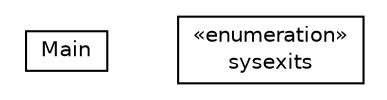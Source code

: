 #!/usr/local/bin/dot
#
# Class diagram 
# Generated by UMLGraph version R5_6-24-gf6e263 (http://www.umlgraph.org/)
#

digraph G {
	edge [fontname="Helvetica",fontsize=10,labelfontname="Helvetica",labelfontsize=10];
	node [fontname="Helvetica",fontsize=10,shape=plaintext];
	nodesep=0.25;
	ranksep=0.5;
	// nl.b3p.brmo.commandline.Main
	c0 [label=<<table title="nl.b3p.brmo.commandline.Main" border="0" cellborder="1" cellspacing="0" cellpadding="2" port="p" href="./Main.html">
		<tr><td><table border="0" cellspacing="0" cellpadding="1">
<tr><td align="center" balign="center"> Main </td></tr>
		</table></td></tr>
		</table>>, URL="./Main.html", fontname="Helvetica", fontcolor="black", fontsize=10.0];
	// nl.b3p.brmo.commandline.Main.sysexits
	c1 [label=<<table title="nl.b3p.brmo.commandline.Main.sysexits" border="0" cellborder="1" cellspacing="0" cellpadding="2" port="p" href="./Main.sysexits.html">
		<tr><td><table border="0" cellspacing="0" cellpadding="1">
<tr><td align="center" balign="center"> &#171;enumeration&#187; </td></tr>
<tr><td align="center" balign="center"> sysexits </td></tr>
		</table></td></tr>
		</table>>, URL="./Main.sysexits.html", fontname="Helvetica", fontcolor="black", fontsize=10.0];
}

